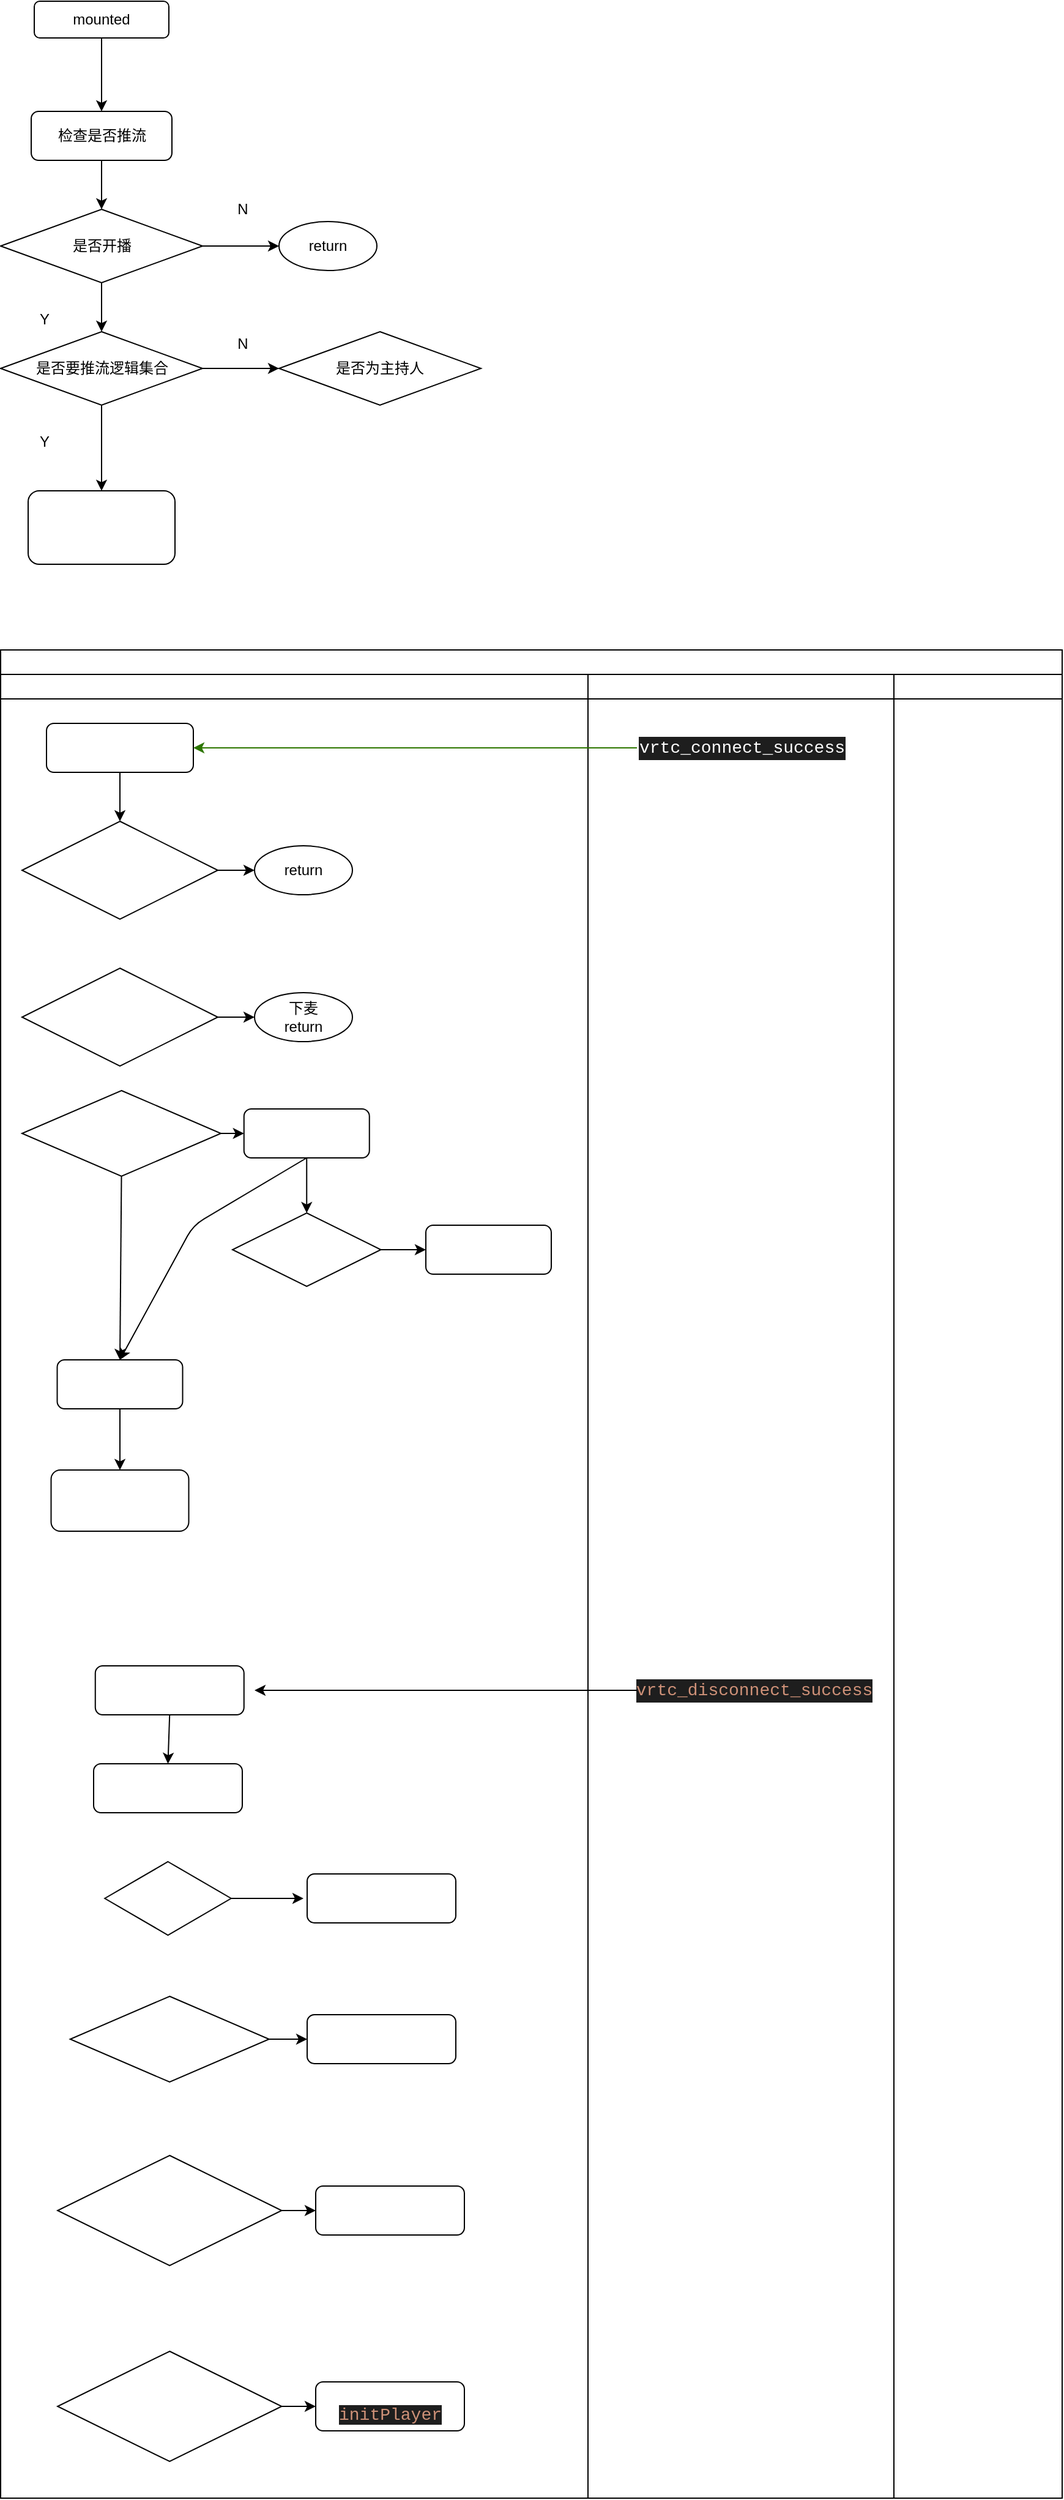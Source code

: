 <mxfile>
    <diagram id="hNHlzco4m0wY0Fr4J7jx" name="第 1 页">
        <mxGraphModel dx="1192" dy="830" grid="1" gridSize="10" guides="1" tooltips="1" connect="1" arrows="1" fold="1" page="1" pageScale="1" pageWidth="827" pageHeight="1169" math="0" shadow="0">
            <root>
                <mxCell id="0"/>
                <mxCell id="1" parent="0"/>
                <mxCell id="4" style="edgeStyle=none;html=1;exitX=0.5;exitY=1;exitDx=0;exitDy=0;entryX=0.5;entryY=0;entryDx=0;entryDy=0;" edge="1" parent="1" source="2" target="3">
                    <mxGeometry relative="1" as="geometry"/>
                </mxCell>
                <mxCell id="2" value="mounted" style="rounded=1;whiteSpace=wrap;html=1;" vertex="1" parent="1">
                    <mxGeometry x="130" y="40" width="110" height="30" as="geometry"/>
                </mxCell>
                <mxCell id="13" style="edgeStyle=none;html=1;exitX=0.5;exitY=1;exitDx=0;exitDy=0;entryX=0.5;entryY=0;entryDx=0;entryDy=0;" edge="1" parent="1" source="3" target="5">
                    <mxGeometry relative="1" as="geometry"/>
                </mxCell>
                <mxCell id="3" value="检查是否推流" style="rounded=1;whiteSpace=wrap;html=1;" vertex="1" parent="1">
                    <mxGeometry x="127.5" y="130" width="115" height="40" as="geometry"/>
                </mxCell>
                <mxCell id="14" style="edgeStyle=none;html=1;exitX=0.5;exitY=1;exitDx=0;exitDy=0;entryX=0.5;entryY=0;entryDx=0;entryDy=0;" edge="1" parent="1" source="5" target="8">
                    <mxGeometry relative="1" as="geometry"/>
                </mxCell>
                <mxCell id="16" style="edgeStyle=none;html=1;exitX=1;exitY=0.5;exitDx=0;exitDy=0;entryX=0;entryY=0.5;entryDx=0;entryDy=0;" edge="1" parent="1" source="5" target="6">
                    <mxGeometry relative="1" as="geometry"/>
                </mxCell>
                <mxCell id="5" value="是否开播" style="rhombus;whiteSpace=wrap;html=1;" vertex="1" parent="1">
                    <mxGeometry x="102.5" y="210" width="165" height="60" as="geometry"/>
                </mxCell>
                <mxCell id="6" value="return" style="ellipse;whiteSpace=wrap;html=1;" vertex="1" parent="1">
                    <mxGeometry x="330" y="220" width="80" height="40" as="geometry"/>
                </mxCell>
                <mxCell id="7" value="N" style="text;html=1;align=center;verticalAlign=middle;resizable=0;points=[];autosize=1;strokeColor=none;fillColor=none;" vertex="1" parent="1">
                    <mxGeometry x="290" y="200" width="20" height="20" as="geometry"/>
                </mxCell>
                <mxCell id="15" style="edgeStyle=none;html=1;exitX=1;exitY=0.5;exitDx=0;exitDy=0;entryX=0;entryY=0.5;entryDx=0;entryDy=0;" edge="1" parent="1" source="8" target="9">
                    <mxGeometry relative="1" as="geometry"/>
                </mxCell>
                <mxCell id="18" style="edgeStyle=none;html=1;exitX=0.5;exitY=1;exitDx=0;exitDy=0;fontColor=#FFFFFF;" edge="1" parent="1" source="8" target="17">
                    <mxGeometry relative="1" as="geometry"/>
                </mxCell>
                <mxCell id="8" value="是否要推流逻辑集合" style="rhombus;whiteSpace=wrap;html=1;" vertex="1" parent="1">
                    <mxGeometry x="102.5" y="310" width="165" height="60" as="geometry"/>
                </mxCell>
                <mxCell id="9" value="是否为主持人" style="rhombus;whiteSpace=wrap;html=1;" vertex="1" parent="1">
                    <mxGeometry x="330" y="310" width="165" height="60" as="geometry"/>
                </mxCell>
                <mxCell id="10" value="N" style="text;html=1;align=center;verticalAlign=middle;resizable=0;points=[];autosize=1;strokeColor=none;fillColor=none;" vertex="1" parent="1">
                    <mxGeometry x="290" y="310" width="20" height="20" as="geometry"/>
                </mxCell>
                <mxCell id="11" value="Y" style="text;html=1;align=center;verticalAlign=middle;resizable=0;points=[];autosize=1;strokeColor=none;fillColor=none;" vertex="1" parent="1">
                    <mxGeometry x="127.5" y="290" width="20" height="20" as="geometry"/>
                </mxCell>
                <mxCell id="12" value="Y" style="text;html=1;align=center;verticalAlign=middle;resizable=0;points=[];autosize=1;strokeColor=none;fillColor=none;" vertex="1" parent="1">
                    <mxGeometry x="127.5" y="390" width="20" height="20" as="geometry"/>
                </mxCell>
                <mxCell id="17" value="&lt;div style=&quot;font-family: &amp;#34;consolas&amp;#34; , &amp;#34;courier new&amp;#34; , monospace ; font-size: 14px ; line-height: 19px&quot;&gt;&lt;font color=&quot;#ffffff&quot;&gt;推流集合&lt;br&gt;Fun：startPush&lt;/font&gt;&lt;/div&gt;" style="rounded=1;whiteSpace=wrap;html=1;" vertex="1" parent="1">
                    <mxGeometry x="125" y="440" width="120" height="60" as="geometry"/>
                </mxCell>
                <mxCell id="23" value="Pool" style="swimlane;childLayout=stackLayout;resizeParent=1;resizeParentMax=0;startSize=20;labelBackgroundColor=none;fontColor=#FFFFFF;" vertex="1" parent="1">
                    <mxGeometry x="102.5" y="570" width="867.5" height="1510" as="geometry"/>
                </mxCell>
                <mxCell id="24" value="paltform" style="swimlane;startSize=20;labelBackgroundColor=none;fontColor=#FFFFFF;" vertex="1" parent="23">
                    <mxGeometry y="20" width="480" height="1490" as="geometry"/>
                </mxCell>
                <mxCell id="37" style="edgeStyle=none;html=1;exitX=0.5;exitY=1;exitDx=0;exitDy=0;fontColor=#FFFFFF;" edge="1" parent="24" source="31" target="32">
                    <mxGeometry relative="1" as="geometry"/>
                </mxCell>
                <mxCell id="31" value="上麦成功消息监听" style="rounded=1;whiteSpace=wrap;html=1;labelBackgroundColor=none;fontColor=#FFFFFF;" vertex="1" parent="24">
                    <mxGeometry x="37.5" y="40" width="120" height="40" as="geometry"/>
                </mxCell>
                <mxCell id="36" style="edgeStyle=none;html=1;exitX=1;exitY=0.5;exitDx=0;exitDy=0;entryX=0;entryY=0.5;entryDx=0;entryDy=0;fontColor=#FFFFFF;" edge="1" parent="24" source="32" target="35">
                    <mxGeometry relative="1" as="geometry"/>
                </mxCell>
                <mxCell id="32" value="是否开始直播&lt;br&gt;上麦消息" style="rhombus;whiteSpace=wrap;html=1;labelBackgroundColor=none;fontColor=#FFFFFF;" vertex="1" parent="24">
                    <mxGeometry x="17.5" y="120" width="160" height="80" as="geometry"/>
                </mxCell>
                <mxCell id="35" value="return" style="ellipse;whiteSpace=wrap;html=1;" vertex="1" parent="24">
                    <mxGeometry x="207.5" y="140" width="80" height="40" as="geometry"/>
                </mxCell>
                <mxCell id="40" value="" style="edgeStyle=none;html=1;fontColor=#FFFFFF;" edge="1" parent="24" source="38" target="39">
                    <mxGeometry relative="1" as="geometry"/>
                </mxCell>
                <mxCell id="38" value="在麦上？设备不支持？" style="rhombus;whiteSpace=wrap;html=1;labelBackgroundColor=none;fontColor=#FFFFFF;" vertex="1" parent="24">
                    <mxGeometry x="17.5" y="240" width="160" height="80" as="geometry"/>
                </mxCell>
                <mxCell id="39" value="下麦&lt;br&gt;return" style="ellipse;whiteSpace=wrap;html=1;" vertex="1" parent="24">
                    <mxGeometry x="207.5" y="260" width="80" height="40" as="geometry"/>
                </mxCell>
                <mxCell id="41" value="Y" style="text;html=1;align=center;verticalAlign=middle;resizable=0;points=[];autosize=1;strokeColor=none;fillColor=none;fontColor=#FFFFFF;" vertex="1" parent="24">
                    <mxGeometry x="177.5" y="250" width="20" height="20" as="geometry"/>
                </mxCell>
                <mxCell id="47" style="edgeStyle=none;html=1;exitX=0.5;exitY=1;exitDx=0;exitDy=0;entryX=0.5;entryY=0;entryDx=0;entryDy=0;fontColor=#FFFFFF;" edge="1" parent="24" source="42" target="43">
                    <mxGeometry relative="1" as="geometry"/>
                </mxCell>
                <mxCell id="55" style="edgeStyle=none;html=1;exitX=1;exitY=0.5;exitDx=0;exitDy=0;entryX=0;entryY=0.5;entryDx=0;entryDy=0;fontColor=#FFFFFF;" edge="1" parent="24" source="42" target="49">
                    <mxGeometry relative="1" as="geometry"/>
                </mxCell>
                <mxCell id="42" value="主持人? 嘉宾？" style="rhombus;whiteSpace=wrap;html=1;labelBackgroundColor=none;fontColor=#FFFFFF;" vertex="1" parent="24">
                    <mxGeometry x="17.5" y="340" width="162.5" height="70" as="geometry"/>
                </mxCell>
                <mxCell id="46" style="edgeStyle=none;html=1;exitX=0.5;exitY=1;exitDx=0;exitDy=0;fontColor=#FFFFFF;" edge="1" parent="24" source="43" target="44">
                    <mxGeometry relative="1" as="geometry"/>
                </mxCell>
                <mxCell id="43" value="检测互动实例" style="rounded=1;whiteSpace=wrap;html=1;labelBackgroundColor=none;fontColor=#FFFFFF;" vertex="1" parent="24">
                    <mxGeometry x="46.25" y="560" width="102.5" height="40" as="geometry"/>
                </mxCell>
                <mxCell id="44" value="推流集合&lt;br&gt;Fun：startPush" style="rounded=1;whiteSpace=wrap;html=1;labelBackgroundColor=none;fontColor=#FFFFFF;" vertex="1" parent="24">
                    <mxGeometry x="41.25" y="650" width="112.5" height="50" as="geometry"/>
                </mxCell>
                <mxCell id="48" value="Y" style="text;html=1;align=center;verticalAlign=middle;resizable=0;points=[];autosize=1;strokeColor=none;fillColor=none;fontColor=#FFFFFF;" vertex="1" parent="24">
                    <mxGeometry x="67.5" y="420" width="20" height="20" as="geometry"/>
                </mxCell>
                <mxCell id="52" style="edgeStyle=none;html=1;exitX=0.5;exitY=1;exitDx=0;exitDy=0;fontColor=#FFFFFF;" edge="1" parent="24" source="49" target="51">
                    <mxGeometry relative="1" as="geometry"/>
                </mxCell>
                <mxCell id="57" style="edgeStyle=none;html=1;exitX=0.5;exitY=1;exitDx=0;exitDy=0;entryX=0.5;entryY=0;entryDx=0;entryDy=0;fontColor=#FFFFFF;" edge="1" parent="24" source="49" target="43">
                    <mxGeometry relative="1" as="geometry">
                        <Array as="points">
                            <mxPoint x="157.5" y="450"/>
                        </Array>
                    </mxGeometry>
                </mxCell>
                <mxCell id="49" value="销毁播放器" style="rounded=1;whiteSpace=wrap;html=1;labelBackgroundColor=none;fontColor=#FFFFFF;" vertex="1" parent="24">
                    <mxGeometry x="198.88" y="355" width="102.5" height="40" as="geometry"/>
                </mxCell>
                <mxCell id="50" value="初始化互动实例" style="rounded=1;whiteSpace=wrap;html=1;labelBackgroundColor=none;fontColor=#FFFFFF;" vertex="1" parent="24">
                    <mxGeometry x="347.5" y="450" width="102.5" height="40" as="geometry"/>
                </mxCell>
                <mxCell id="54" style="edgeStyle=none;html=1;exitX=1;exitY=0.5;exitDx=0;exitDy=0;fontColor=#FFFFFF;" edge="1" parent="24" source="51" target="50">
                    <mxGeometry relative="1" as="geometry"/>
                </mxCell>
                <mxCell id="51" value="自动上麦" style="rhombus;whiteSpace=wrap;html=1;labelBackgroundColor=none;fontColor=#FFFFFF;" vertex="1" parent="24">
                    <mxGeometry x="189.5" y="440" width="121.25" height="60" as="geometry"/>
                </mxCell>
                <mxCell id="56" value="N" style="text;html=1;align=center;verticalAlign=middle;resizable=0;points=[];autosize=1;strokeColor=none;fillColor=none;fontColor=#FFFFFF;" vertex="1" parent="24">
                    <mxGeometry x="169.5" y="350" width="20" height="20" as="geometry"/>
                </mxCell>
                <mxCell id="64" style="edgeStyle=none;html=1;exitX=0.5;exitY=1;exitDx=0;exitDy=0;entryX=0.5;entryY=0;entryDx=0;entryDy=0;fontColor=#FFFFFF;" edge="1" parent="24" source="62" target="63">
                    <mxGeometry relative="1" as="geometry"/>
                </mxCell>
                <mxCell id="62" value="下麦成功消息监听" style="rounded=1;whiteSpace=wrap;html=1;labelBackgroundColor=none;fontColor=#FFFFFF;" vertex="1" parent="24">
                    <mxGeometry x="77.38" y="810" width="121.5" height="40" as="geometry"/>
                </mxCell>
                <mxCell id="63" value="停止推流" style="rounded=1;whiteSpace=wrap;html=1;labelBackgroundColor=none;fontColor=#FFFFFF;" vertex="1" parent="24">
                    <mxGeometry x="76" y="890" width="121.5" height="40" as="geometry"/>
                </mxCell>
                <mxCell id="65" value="观众？" style="rhombus;whiteSpace=wrap;html=1;labelBackgroundColor=none;fontColor=#FFFFFF;" vertex="1" parent="24">
                    <mxGeometry x="85.13" y="970" width="103.25" height="60" as="geometry"/>
                </mxCell>
                <mxCell id="66" value="销毁互动实例" style="rounded=1;whiteSpace=wrap;html=1;labelBackgroundColor=none;fontColor=#FFFFFF;" vertex="1" parent="24">
                    <mxGeometry x="250.5" y="980" width="121.5" height="40" as="geometry"/>
                </mxCell>
                <mxCell id="74" style="edgeStyle=none;html=1;exitX=1;exitY=0.5;exitDx=0;exitDy=0;entryX=0;entryY=0.5;entryDx=0;entryDy=0;fontColor=#FFFFFF;" edge="1" parent="24" source="67" target="68">
                    <mxGeometry relative="1" as="geometry"/>
                </mxCell>
                <mxCell id="67" value="播放器与文档的处理" style="rhombus;whiteSpace=wrap;html=1;labelBackgroundColor=none;fontColor=#FFFFFF;" vertex="1" parent="24">
                    <mxGeometry x="56.88" y="1080" width="162.5" height="70" as="geometry"/>
                </mxCell>
                <mxCell id="68" value="设置相关属性" style="rounded=1;whiteSpace=wrap;html=1;labelBackgroundColor=none;fontColor=#FFFFFF;" vertex="1" parent="24">
                    <mxGeometry x="250.5" y="1095" width="121.5" height="40" as="geometry"/>
                </mxCell>
                <mxCell id="75" style="edgeStyle=none;html=1;exitX=1;exitY=0.5;exitDx=0;exitDy=0;fontColor=#FFFFFF;entryX=0;entryY=0.5;entryDx=0;entryDy=0;" edge="1" parent="24" source="69" target="70">
                    <mxGeometry relative="1" as="geometry"/>
                </mxCell>
                <mxCell id="69" value="是否更新小组数据？&lt;br&gt;初始化？" style="rhombus;whiteSpace=wrap;html=1;labelBackgroundColor=none;fontColor=#FFFFFF;" vertex="1" parent="24">
                    <mxGeometry x="46.57" y="1210" width="183.12" height="90" as="geometry"/>
                </mxCell>
                <mxCell id="70" value="初始化互动" style="rounded=1;whiteSpace=wrap;html=1;labelBackgroundColor=none;fontColor=#FFFFFF;" vertex="1" parent="24">
                    <mxGeometry x="257.5" y="1235" width="121.5" height="40" as="geometry"/>
                </mxCell>
                <mxCell id="76" style="edgeStyle=none;html=1;exitX=1;exitY=0.5;exitDx=0;exitDy=0;entryX=0;entryY=0.5;entryDx=0;entryDy=0;fontColor=#FFFFFF;" edge="1" parent="24" source="71" target="72">
                    <mxGeometry relative="1" as="geometry"/>
                </mxCell>
                <mxCell id="71" value="初始化播放器？" style="rhombus;whiteSpace=wrap;html=1;labelBackgroundColor=none;fontColor=#FFFFFF;" vertex="1" parent="24">
                    <mxGeometry x="46.57" y="1370" width="183.12" height="90" as="geometry"/>
                </mxCell>
                <mxCell id="72" value="派发事件&lt;span style=&quot;color: rgb(206 , 145 , 120) ; background-color: rgb(30 , 30 , 30) ; font-family: &amp;#34;consolas&amp;#34; , &amp;#34;courier new&amp;#34; , monospace ; font-size: 14px&quot;&gt;initPlayer&lt;/span&gt;" style="rounded=1;whiteSpace=wrap;html=1;labelBackgroundColor=none;fontColor=#FFFFFF;" vertex="1" parent="24">
                    <mxGeometry x="257.5" y="1395" width="121.5" height="40" as="geometry"/>
                </mxCell>
                <mxCell id="77" value="Y" style="text;html=1;align=center;verticalAlign=middle;resizable=0;points=[];autosize=1;strokeColor=none;fillColor=none;fontColor=#FFFFFF;" vertex="1" parent="24">
                    <mxGeometry x="209.69" y="970" width="20" height="20" as="geometry"/>
                </mxCell>
                <mxCell id="80" value="Y" style="text;html=1;align=center;verticalAlign=middle;resizable=0;points=[];autosize=1;strokeColor=none;fillColor=none;fontColor=#FFFFFF;" vertex="1" parent="24">
                    <mxGeometry x="229.69" y="1390" width="20" height="20" as="geometry"/>
                </mxCell>
                <mxCell id="79" value="Y" style="text;html=1;align=center;verticalAlign=middle;resizable=0;points=[];autosize=1;strokeColor=none;fillColor=none;fontColor=#FFFFFF;" vertex="1" parent="24">
                    <mxGeometry x="229.69" y="1230" width="20" height="20" as="geometry"/>
                </mxCell>
                <mxCell id="78" value="Y" style="text;html=1;align=center;verticalAlign=middle;resizable=0;points=[];autosize=1;strokeColor=none;fillColor=none;fontColor=#FFFFFF;" vertex="1" parent="24">
                    <mxGeometry x="219.38" y="1090" width="20" height="20" as="geometry"/>
                </mxCell>
                <mxCell id="25" value="micServer" style="swimlane;startSize=20;labelBackgroundColor=none;fontColor=#FFFFFF;" vertex="1" parent="23">
                    <mxGeometry x="480" y="20" width="250" height="1490" as="geometry"/>
                </mxCell>
                <mxCell id="30" value="&lt;div style=&quot;background-color: rgb(30 , 30 , 30) ; font-family: &amp;#34;consolas&amp;#34; , &amp;#34;courier new&amp;#34; , monospace ; font-size: 14px ; line-height: 19px&quot;&gt;vrtc_connect_success&lt;/div&gt;" style="text;html=1;align=center;verticalAlign=middle;resizable=0;points=[];autosize=1;strokeColor=none;fillColor=none;fontColor=#FFFFFF;" vertex="1" parent="25">
                    <mxGeometry x="40" y="50" width="170" height="20" as="geometry"/>
                </mxCell>
                <mxCell id="60" value="&lt;div style=&quot;color: rgb(212 , 212 , 212) ; background-color: rgb(30 , 30 , 30) ; font-family: &amp;#34;consolas&amp;#34; , &amp;#34;courier new&amp;#34; , monospace ; font-size: 14px ; line-height: 19px&quot;&gt;&lt;span style=&quot;color: #ce9178&quot;&gt;vrtc_disconnect_success&lt;/span&gt;&lt;/div&gt;" style="text;html=1;align=center;verticalAlign=middle;resizable=0;points=[];autosize=1;strokeColor=none;fillColor=none;fontColor=#FFFFFF;" vertex="1" parent="25">
                    <mxGeometry x="40" y="820" width="190" height="20" as="geometry"/>
                </mxCell>
                <mxCell id="26" value="SDK" style="swimlane;startSize=20;labelBackgroundColor=none;fontColor=#FFFFFF;" vertex="1" parent="23">
                    <mxGeometry x="730" y="20" width="137.5" height="1490" as="geometry"/>
                </mxCell>
                <mxCell id="59" value="" style="edgeStyle=none;html=1;fontColor=#FFFFFF;entryX=1;entryY=0.5;entryDx=0;entryDy=0;fillColor=#60a917;strokeColor=#2D7600;" edge="1" parent="23" source="30" target="31">
                    <mxGeometry relative="1" as="geometry">
                        <mxPoint x="368.88" y="70" as="targetPoint"/>
                    </mxGeometry>
                </mxCell>
                <mxCell id="34" value="Y" style="text;html=1;align=center;verticalAlign=middle;resizable=0;points=[];autosize=1;strokeColor=none;fillColor=none;fontColor=#FFFFFF;" vertex="1" parent="1">
                    <mxGeometry x="280" y="710" width="20" height="20" as="geometry"/>
                </mxCell>
                <mxCell id="53" value="N" style="text;html=1;align=center;verticalAlign=middle;resizable=0;points=[];autosize=1;strokeColor=none;fillColor=none;fontColor=#FFFFFF;" vertex="1" parent="1">
                    <mxGeometry x="420" y="1030" width="20" height="20" as="geometry"/>
                </mxCell>
                <mxCell id="61" style="edgeStyle=none;html=1;fontColor=#FFFFFF;" edge="1" parent="1" source="60">
                    <mxGeometry relative="1" as="geometry">
                        <mxPoint x="310" y="1420" as="targetPoint"/>
                    </mxGeometry>
                </mxCell>
                <mxCell id="73" style="edgeStyle=none;html=1;exitX=1;exitY=0.5;exitDx=0;exitDy=0;fontColor=#FFFFFF;" edge="1" parent="1" source="65">
                    <mxGeometry relative="1" as="geometry">
                        <mxPoint x="350" y="1590" as="targetPoint"/>
                    </mxGeometry>
                </mxCell>
            </root>
        </mxGraphModel>
    </diagram>
</mxfile>